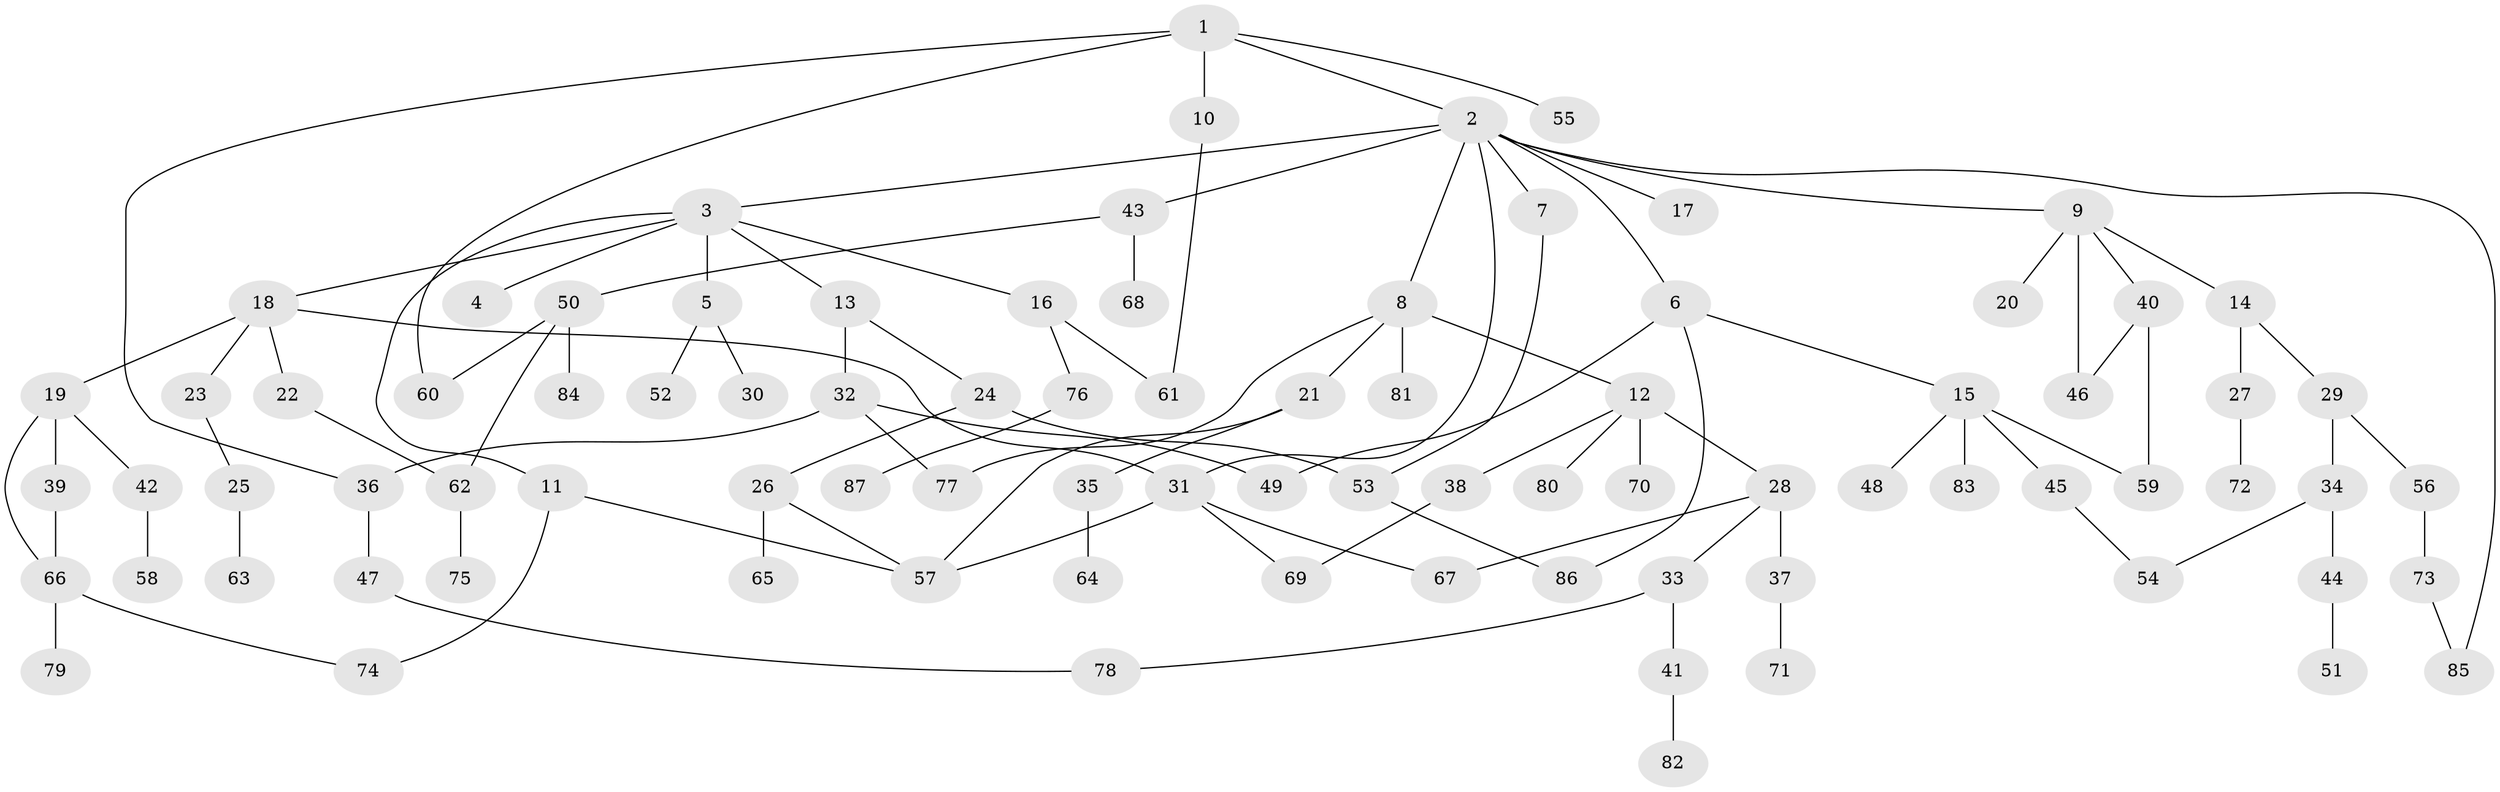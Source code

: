 // Generated by graph-tools (version 1.1) at 2025/10/02/27/25 16:10:54]
// undirected, 87 vertices, 107 edges
graph export_dot {
graph [start="1"]
  node [color=gray90,style=filled];
  1;
  2;
  3;
  4;
  5;
  6;
  7;
  8;
  9;
  10;
  11;
  12;
  13;
  14;
  15;
  16;
  17;
  18;
  19;
  20;
  21;
  22;
  23;
  24;
  25;
  26;
  27;
  28;
  29;
  30;
  31;
  32;
  33;
  34;
  35;
  36;
  37;
  38;
  39;
  40;
  41;
  42;
  43;
  44;
  45;
  46;
  47;
  48;
  49;
  50;
  51;
  52;
  53;
  54;
  55;
  56;
  57;
  58;
  59;
  60;
  61;
  62;
  63;
  64;
  65;
  66;
  67;
  68;
  69;
  70;
  71;
  72;
  73;
  74;
  75;
  76;
  77;
  78;
  79;
  80;
  81;
  82;
  83;
  84;
  85;
  86;
  87;
  1 -- 2;
  1 -- 10;
  1 -- 55;
  1 -- 60;
  1 -- 36;
  2 -- 3;
  2 -- 6;
  2 -- 7;
  2 -- 8;
  2 -- 9;
  2 -- 17;
  2 -- 43;
  2 -- 85;
  2 -- 31;
  3 -- 4;
  3 -- 5;
  3 -- 11;
  3 -- 13;
  3 -- 16;
  3 -- 18;
  5 -- 30;
  5 -- 52;
  6 -- 15;
  6 -- 86;
  6 -- 49;
  7 -- 53;
  8 -- 12;
  8 -- 21;
  8 -- 81;
  8 -- 77;
  9 -- 14;
  9 -- 20;
  9 -- 40;
  9 -- 46;
  10 -- 61;
  11 -- 74;
  11 -- 57;
  12 -- 28;
  12 -- 38;
  12 -- 70;
  12 -- 80;
  13 -- 24;
  13 -- 32;
  14 -- 27;
  14 -- 29;
  15 -- 45;
  15 -- 48;
  15 -- 59;
  15 -- 83;
  16 -- 61;
  16 -- 76;
  18 -- 19;
  18 -- 22;
  18 -- 23;
  18 -- 31;
  19 -- 39;
  19 -- 42;
  19 -- 66;
  21 -- 35;
  21 -- 57;
  22 -- 62;
  23 -- 25;
  24 -- 26;
  24 -- 53;
  25 -- 63;
  26 -- 65;
  26 -- 57;
  27 -- 72;
  28 -- 33;
  28 -- 37;
  28 -- 67;
  29 -- 34;
  29 -- 56;
  31 -- 69;
  31 -- 57;
  31 -- 67;
  32 -- 36;
  32 -- 49;
  32 -- 77;
  33 -- 41;
  33 -- 78;
  34 -- 44;
  34 -- 54;
  35 -- 64;
  36 -- 47;
  37 -- 71;
  38 -- 69;
  39 -- 66;
  40 -- 46;
  40 -- 59;
  41 -- 82;
  42 -- 58;
  43 -- 50;
  43 -- 68;
  44 -- 51;
  45 -- 54;
  47 -- 78;
  50 -- 84;
  50 -- 62;
  50 -- 60;
  53 -- 86;
  56 -- 73;
  62 -- 75;
  66 -- 79;
  66 -- 74;
  73 -- 85;
  76 -- 87;
}

